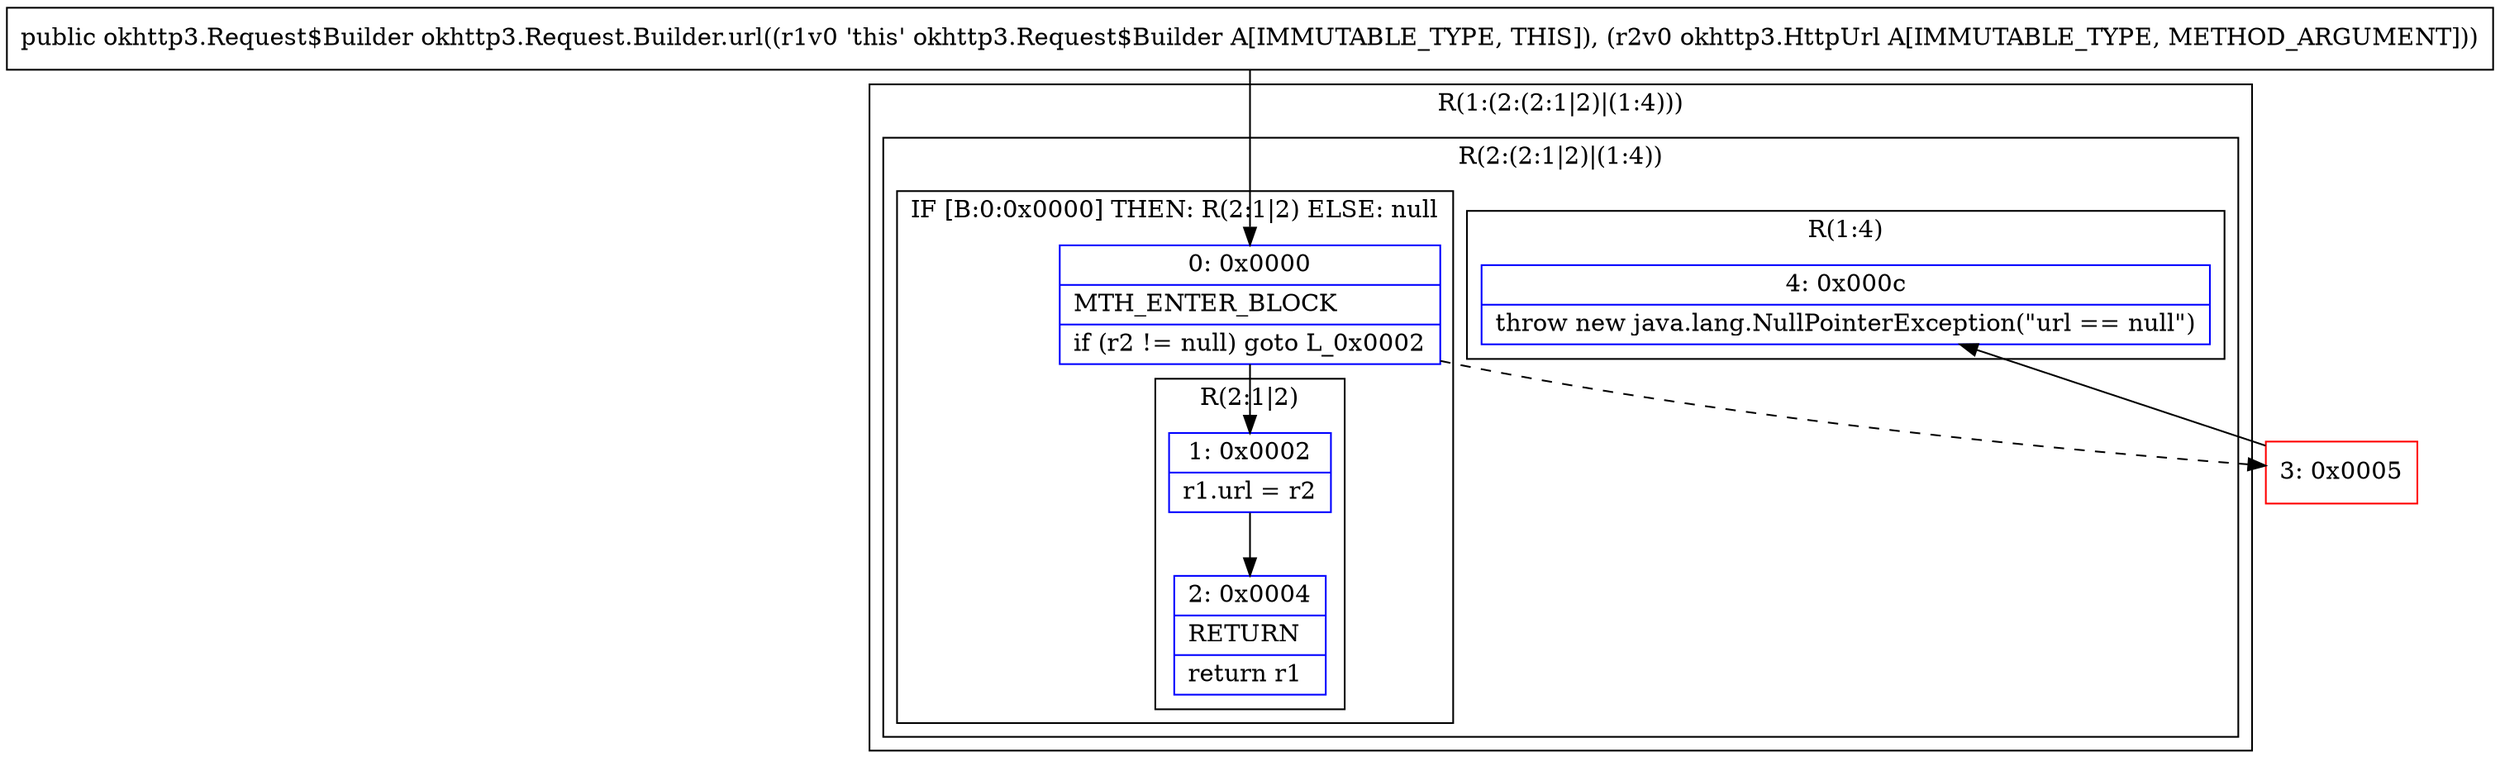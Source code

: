 digraph "CFG forokhttp3.Request.Builder.url(Lokhttp3\/HttpUrl;)Lokhttp3\/Request$Builder;" {
subgraph cluster_Region_1428550547 {
label = "R(1:(2:(2:1|2)|(1:4)))";
node [shape=record,color=blue];
subgraph cluster_Region_541437933 {
label = "R(2:(2:1|2)|(1:4))";
node [shape=record,color=blue];
subgraph cluster_IfRegion_1465611298 {
label = "IF [B:0:0x0000] THEN: R(2:1|2) ELSE: null";
node [shape=record,color=blue];
Node_0 [shape=record,label="{0\:\ 0x0000|MTH_ENTER_BLOCK\l|if (r2 != null) goto L_0x0002\l}"];
subgraph cluster_Region_32090396 {
label = "R(2:1|2)";
node [shape=record,color=blue];
Node_1 [shape=record,label="{1\:\ 0x0002|r1.url = r2\l}"];
Node_2 [shape=record,label="{2\:\ 0x0004|RETURN\l|return r1\l}"];
}
}
subgraph cluster_Region_2066381785 {
label = "R(1:4)";
node [shape=record,color=blue];
Node_4 [shape=record,label="{4\:\ 0x000c|throw new java.lang.NullPointerException(\"url == null\")\l}"];
}
}
}
Node_3 [shape=record,color=red,label="{3\:\ 0x0005}"];
MethodNode[shape=record,label="{public okhttp3.Request$Builder okhttp3.Request.Builder.url((r1v0 'this' okhttp3.Request$Builder A[IMMUTABLE_TYPE, THIS]), (r2v0 okhttp3.HttpUrl A[IMMUTABLE_TYPE, METHOD_ARGUMENT])) }"];
MethodNode -> Node_0;
Node_0 -> Node_1;
Node_0 -> Node_3[style=dashed];
Node_1 -> Node_2;
Node_3 -> Node_4;
}

